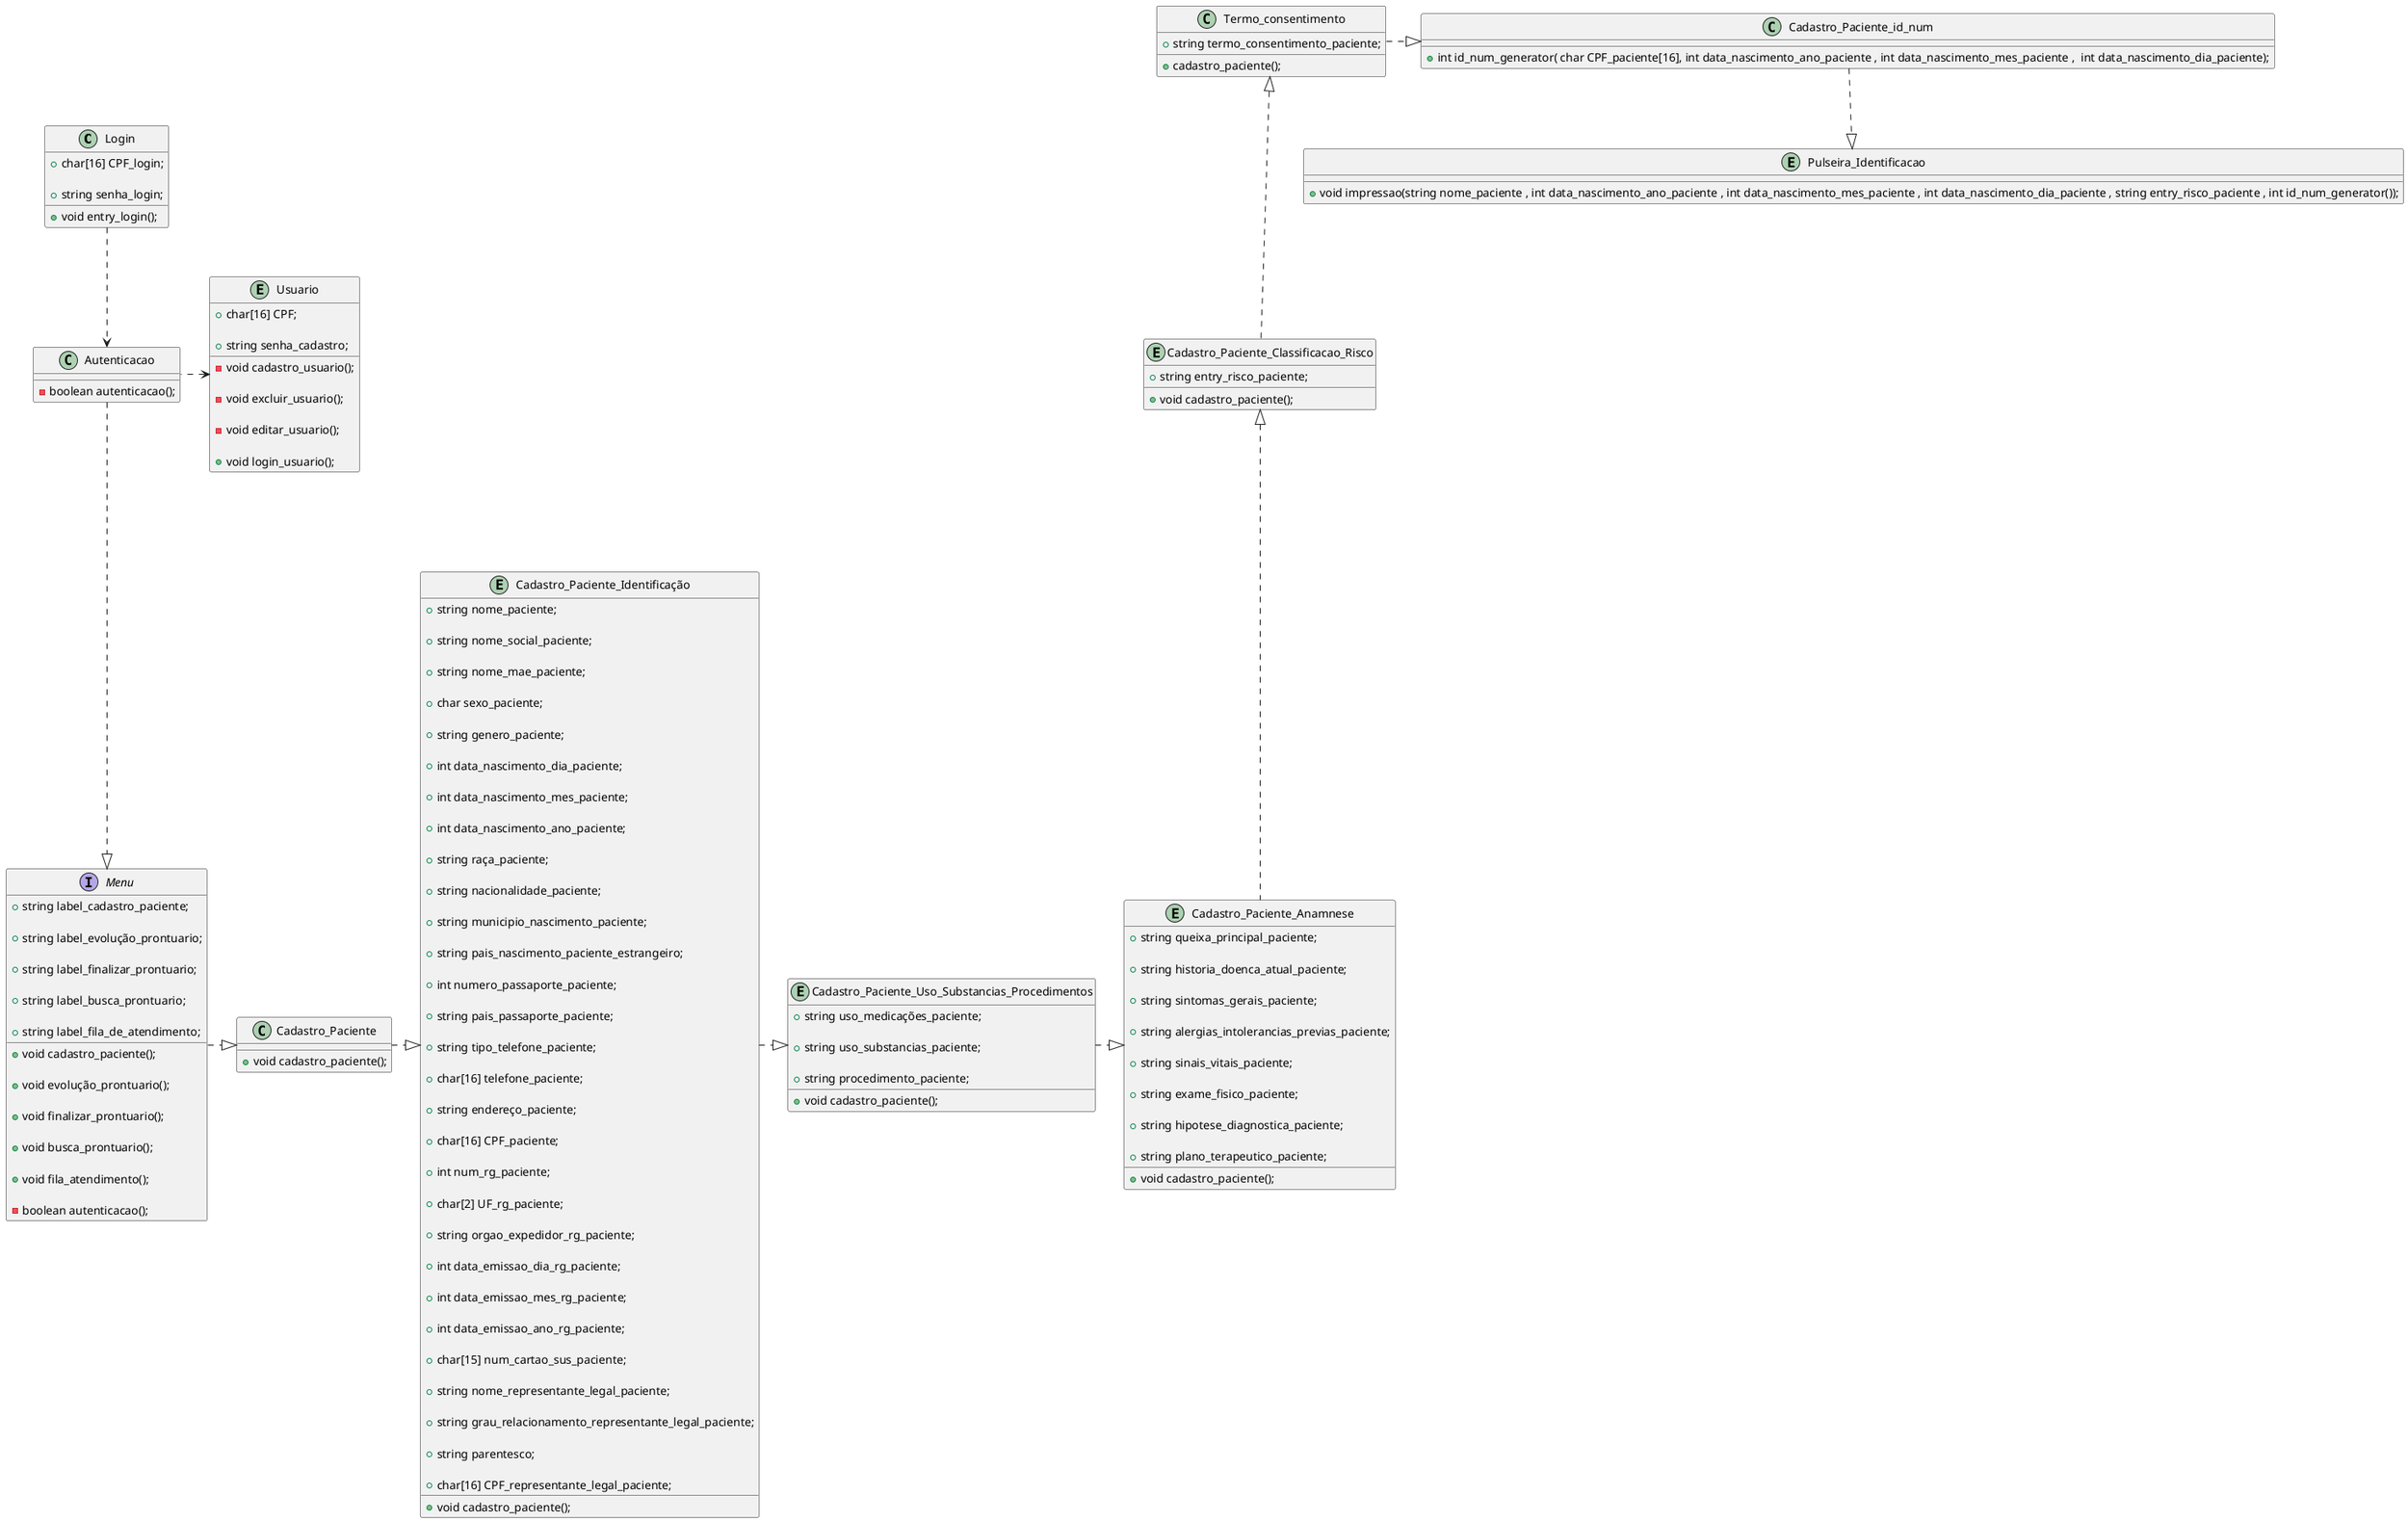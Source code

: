 @startuml Diagrama de Classe Sistema Geral

class "Login"
{
    +char[16] CPF_login;

    +string senha_login;

    +void entry_login();

}

class "Autenticacao"
{
    -boolean autenticacao();

}

entity "Usuario"
{
    +char[16] CPF;
    
    +string senha_cadastro;

    -void cadastro_usuario();
    
    -void excluir_usuario();

    -void editar_usuario();
    
    +void login_usuario(); 
}

interface "Menu"
{
    +string label_cadastro_paciente;

    +string label_evolução_prontuario;
    
    +string label_finalizar_prontuario;
    
    +string label_busca_prontuario;
    
    +string label_fila_de_atendimento;

    +void cadastro_paciente();
    
    +void evolução_prontuario();
    
    +void finalizar_prontuario();
    
    +void busca_prontuario();
    
    +void fila_atendimento();
    
    -boolean autenticacao();

}

class "Cadastro_Paciente"
{   
    
    +void cadastro_paciente();
}

entity "Cadastro_Paciente_Identificação"
{

    +string nome_paciente;

    +string nome_social_paciente;
    
    +string nome_mae_paciente;
    
    +char sexo_paciente;
    
    +string genero_paciente;
    
    +int data_nascimento_dia_paciente;
    
    +int data_nascimento_mes_paciente;
    
    +int data_nascimento_ano_paciente;
    
    +string raça_paciente;
    
    +string nacionalidade_paciente;
    
    +string municipio_nascimento_paciente;
    
    +string pais_nascimento_paciente_estrangeiro;
    
    +int numero_passaporte_paciente;
    
    +string pais_passaporte_paciente;
    
    +string tipo_telefone_paciente;
    
    +char[16] telefone_paciente;
    
    +string endereço_paciente;
    
    +char[16] CPF_paciente;
    
    +int num_rg_paciente;
    
    +char[2] UF_rg_paciente;
    
    +string orgao_expedidor_rg_paciente;
    
    +int data_emissao_dia_rg_paciente;
    
    +int data_emissao_mes_rg_paciente;
    
    +int data_emissao_ano_rg_paciente;
    
    +char[15] num_cartao_sus_paciente;
    
    +string nome_representante_legal_paciente;
    
    +string grau_relacionamento_representante_legal_paciente;
    
    +string parentesco;
    
    +char[16] CPF_representante_legal_paciente;

    +void cadastro_paciente();




}

entity "Cadastro_Paciente_Uso_Substancias_Procedimentos"
{

    +string uso_medicações_paciente;

    +string uso_substancias_paciente;
    
    +string procedimento_paciente;

    +void cadastro_paciente();

}

entity "Cadastro_Paciente_Anamnese"
{
    +string queixa_principal_paciente;

    +string historia_doenca_atual_paciente;

    +string sintomas_gerais_paciente;

    +string alergias_intolerancias_previas_paciente;

    +string sinais_vitais_paciente;

    +string exame_fisico_paciente;

    +string hipotese_diagnostica_paciente;

    +string plano_terapeutico_paciente;

    +void cadastro_paciente();
}

entity "Cadastro_Paciente_Classificacao_Risco"
{
    +string entry_risco_paciente;
    +void cadastro_paciente();
}

class "Termo_consentimento"
{
    +string termo_consentimento_paciente;
    +cadastro_paciente();

}

class "Cadastro_Paciente_id_num"
{
    +int id_num_generator( char CPF_paciente[16], int data_nascimento_ano_paciente , int data_nascimento_mes_paciente ,  int data_nascimento_dia_paciente);
}

entity "Pulseira_Identificacao"
{
   
   +void impressao(string nome_paciente , int data_nascimento_ano_paciente , int data_nascimento_mes_paciente , int data_nascimento_dia_paciente , string entry_risco_paciente , int id_num_generator());

}
Login ..>Autenticacao

Autenticacao -left..>Usuario

Autenticacao -down..|> Menu

Menu -right..|>Cadastro_Paciente

Cadastro_Paciente -right..|>Cadastro_Paciente_Identificação

Cadastro_Paciente_Identificação -right..|>Cadastro_Paciente_Uso_Substancias_Procedimentos

Cadastro_Paciente_Uso_Substancias_Procedimentos -right..|>Cadastro_Paciente_Anamnese

Cadastro_Paciente_Anamnese -up..|>Cadastro_Paciente_Classificacao_Risco

Cadastro_Paciente_Classificacao_Risco -up..|>Termo_consentimento

Termo_consentimento -right..|>Cadastro_Paciente_id_num

Cadastro_Paciente_id_num ..|>Pulseira_Identificacao





@enduml
